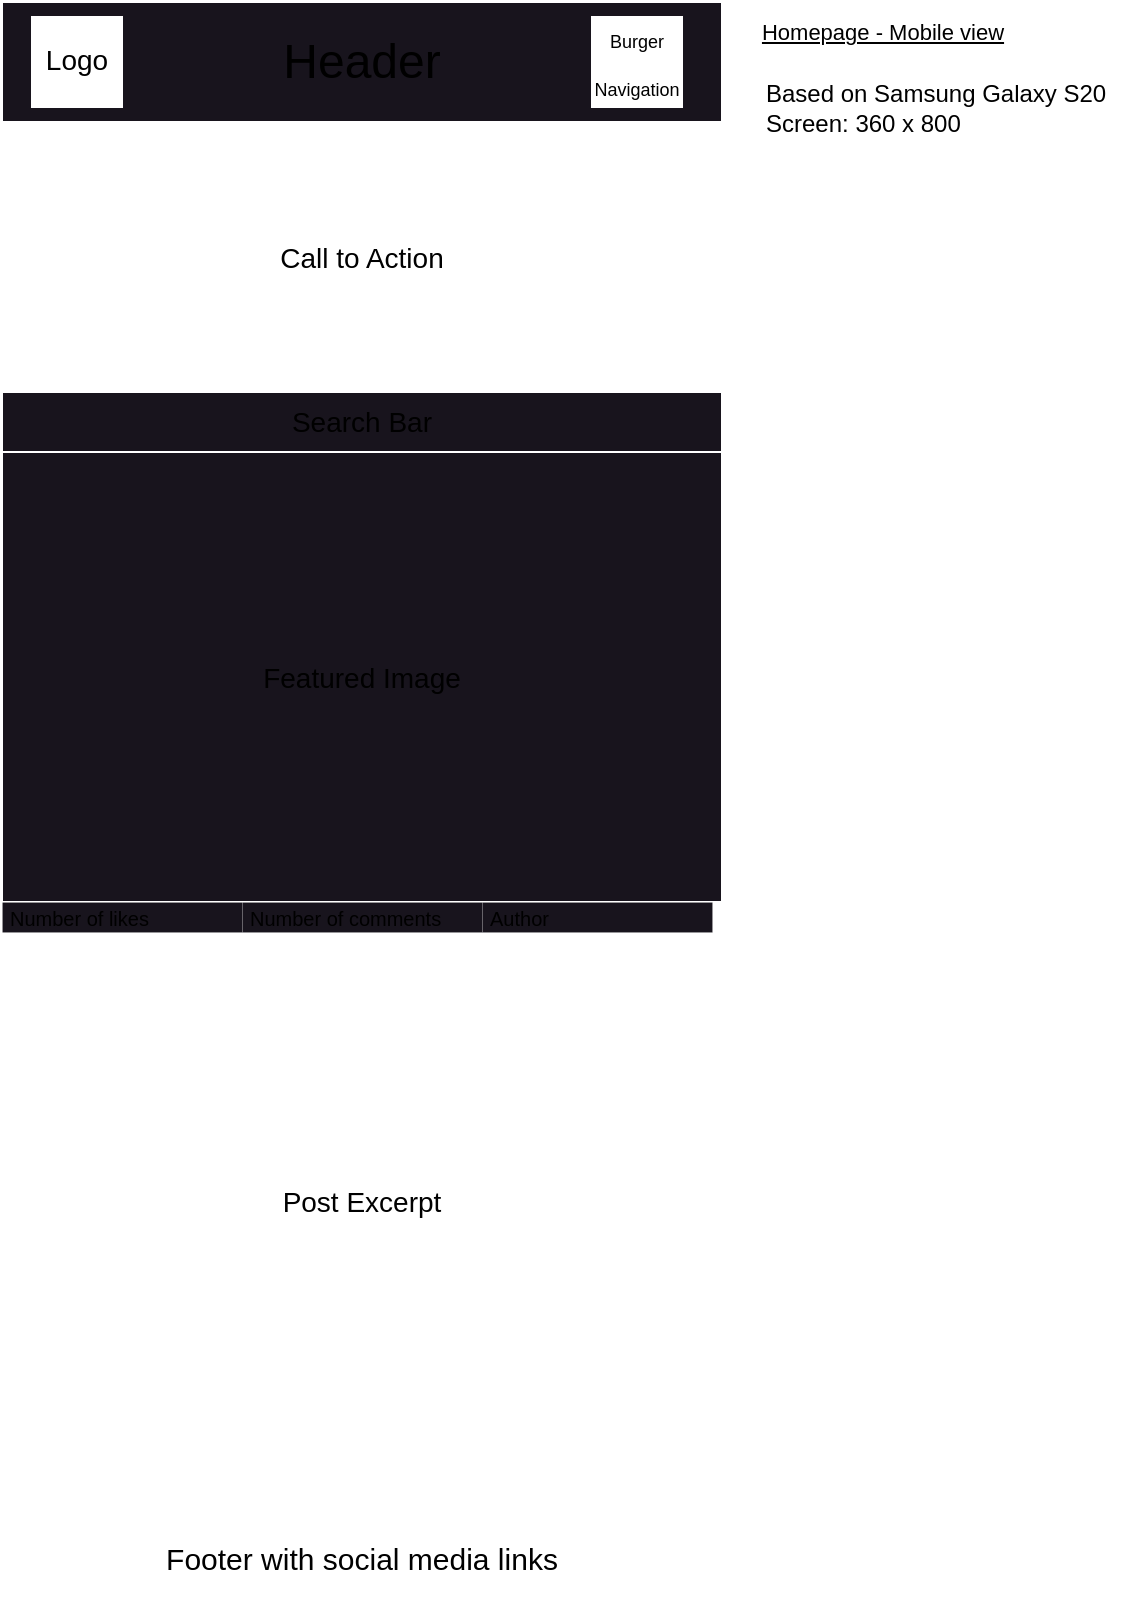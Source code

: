 <mxfile>
    <diagram id="fj6Aveu1ztHzceYZpA2e" name="Page-1">
        <mxGraphModel dx="1985" dy="850" grid="1" gridSize="5" guides="1" tooltips="1" connect="1" arrows="1" fold="1" page="1" pageScale="1" pageWidth="827" pageHeight="1169" math="0" shadow="0">
            <root>
                <mxCell id="0"/>
                <mxCell id="1" parent="0"/>
                <mxCell id="2" value="" style="rounded=0;whiteSpace=wrap;html=1;verticalAlign=bottom;movable=0;resizable=0;rotatable=0;deletable=0;editable=0;connectable=0;fillColor=#000000;strokeColor=#FFFFFF;" parent="1" vertex="1">
                    <mxGeometry x="-720" y="155" width="360" height="800" as="geometry"/>
                </mxCell>
                <mxCell id="7" value="Call to Action" style="rounded=0;whiteSpace=wrap;html=1;fontSize=14;movable=0;resizable=0;rotatable=0;deletable=0;editable=0;connectable=0;strokeColor=#FFFFFF;" parent="1" vertex="1">
                    <mxGeometry x="-720" y="215" width="360" height="135" as="geometry"/>
                </mxCell>
                <mxCell id="10" value="&lt;font style=&quot;font-size: 15px;&quot;&gt;Footer with social media links&lt;/font&gt;" style="rounded=0;whiteSpace=wrap;html=1;fontSize=15;movable=0;resizable=0;rotatable=0;deletable=0;editable=0;connectable=0;strokeColor=#FFFFFF;" parent="1" vertex="1">
                    <mxGeometry x="-720" y="910" width="360" height="45" as="geometry"/>
                </mxCell>
                <mxCell id="11" value="Header" style="rounded=0;whiteSpace=wrap;html=1;fontSize=24;fillColor=#18141D;movable=0;resizable=0;rotatable=0;deletable=0;editable=0;connectable=0;strokeColor=#FFFFFF;" parent="1" vertex="1">
                    <mxGeometry x="-720" y="155" width="360" height="60" as="geometry"/>
                </mxCell>
                <mxCell id="12" value="&lt;font style=&quot;font-size: 9px;&quot;&gt;Burger Navigation&lt;/font&gt;" style="whiteSpace=wrap;html=1;aspect=fixed;fontSize=20;verticalAlign=bottom;gradientColor=none;fillColor=default;strokeWidth=1;horizontal=1;labelPosition=center;verticalLabelPosition=middle;align=center;movable=0;resizable=0;rotatable=0;deletable=0;editable=0;connectable=0;fontFamily=Helvetica;strokeColor=#FFFFFF;spacing=1;" parent="1" vertex="1">
                    <mxGeometry x="-425" y="162.5" width="45" height="45" as="geometry"/>
                </mxCell>
                <mxCell id="15" value="&lt;font style=&quot;font-size: 14px;&quot;&gt;Logo&lt;/font&gt;" style="whiteSpace=wrap;html=1;aspect=fixed;fontSize=24;verticalAlign=bottom;gradientColor=none;fillColor=default;strokeWidth=1;horizontal=1;labelPosition=center;verticalLabelPosition=middle;align=center;movable=0;resizable=0;rotatable=0;deletable=0;editable=0;connectable=0;strokeColor=#FFFFFF;spacing=12;" parent="1" vertex="1">
                    <mxGeometry x="-705" y="162.5" width="45" height="45" as="geometry"/>
                </mxCell>
                <mxCell id="18" value="&lt;font style=&quot;font-size: 14px;&quot;&gt;Post Excerpt&lt;/font&gt;" style="rounded=0;whiteSpace=wrap;html=1;strokeColor=#FFFFFF;fontFamily=Helvetica;fontSize=11;fontColor=default;fillColor=default;movable=0;resizable=0;rotatable=0;deletable=0;editable=0;connectable=0;" parent="1" vertex="1">
                    <mxGeometry x="-720" y="600" width="360" height="310" as="geometry"/>
                </mxCell>
                <mxCell id="25" value="&lt;font style=&quot;font-size: 14px;&quot;&gt;Featured Image&lt;/font&gt;" style="rounded=0;whiteSpace=wrap;html=1;fillColor=#18141D;strokeColor=#FFFFFF;movable=0;resizable=0;rotatable=0;deletable=0;editable=0;connectable=0;" parent="1" vertex="1">
                    <mxGeometry x="-720" y="380" width="360" height="225" as="geometry"/>
                </mxCell>
                <mxCell id="27" value="Author" style="rounded=0;whiteSpace=wrap;html=1;strokeColor=#FFFFFF;strokeWidth=0;fontSize=10;fillColor=#18141D;align=left;spacingLeft=2;verticalAlign=middle;movable=0;resizable=0;rotatable=0;deletable=0;editable=0;connectable=0;" parent="1" vertex="1">
                    <mxGeometry x="-480" y="605" width="115" height="15" as="geometry"/>
                </mxCell>
                <mxCell id="28" value="Number of likes" style="rounded=0;whiteSpace=wrap;html=1;strokeColor=#FFFFFF;strokeWidth=0;fontSize=10;fillColor=#18141D;align=left;spacingLeft=2;verticalAlign=middle;movable=0;resizable=0;rotatable=0;deletable=0;editable=0;connectable=0;" parent="1" vertex="1">
                    <mxGeometry x="-720" y="605" width="120" height="15" as="geometry"/>
                </mxCell>
                <mxCell id="29" value="Number of comments" style="rounded=0;whiteSpace=wrap;html=1;strokeColor=#FFFFFF;strokeWidth=0;fontSize=10;fillColor=#18141D;align=left;spacingLeft=2;verticalAlign=middle;movable=0;resizable=0;rotatable=0;deletable=0;editable=0;connectable=0;" parent="1" vertex="1">
                    <mxGeometry x="-600" y="605" width="120" height="15" as="geometry"/>
                </mxCell>
                <mxCell id="31" value="&lt;font style=&quot;font-size: 14px;&quot;&gt;Search Bar&lt;/font&gt;" style="rounded=0;whiteSpace=wrap;html=1;strokeColor=#FFFFFF;fontSize=9;fillColor=#18141D;movable=0;resizable=0;rotatable=0;deletable=0;editable=0;connectable=0;" parent="1" vertex="1">
                    <mxGeometry x="-720" y="350" width="360" height="30" as="geometry"/>
                </mxCell>
                <mxCell id="32" value="&lt;span style=&quot;text-decoration-line: underline; font-size: 11px;&quot;&gt;Homepage - Mobile view&lt;/span&gt;" style="text;html=1;align=center;verticalAlign=middle;resizable=0;points=[];autosize=1;strokeColor=none;fillColor=none;movable=0;rotatable=0;deletable=0;editable=0;connectable=0;" vertex="1" parent="1">
                    <mxGeometry x="-350" y="155" width="140" height="30" as="geometry"/>
                </mxCell>
                <mxCell id="33" value="&lt;span style=&quot;font-size: 12px;&quot;&gt;Based on Samsung Galaxy S20&lt;br&gt;Screen: 360 x 800&lt;/span&gt;" style="text;html=1;align=left;verticalAlign=middle;resizable=0;points=[];autosize=1;strokeColor=none;fillColor=none;fontSize=12;movable=0;rotatable=0;deletable=0;editable=0;connectable=0;" vertex="1" parent="1">
                    <mxGeometry x="-340" y="185" width="190" height="45" as="geometry"/>
                </mxCell>
            </root>
        </mxGraphModel>
    </diagram>
</mxfile>